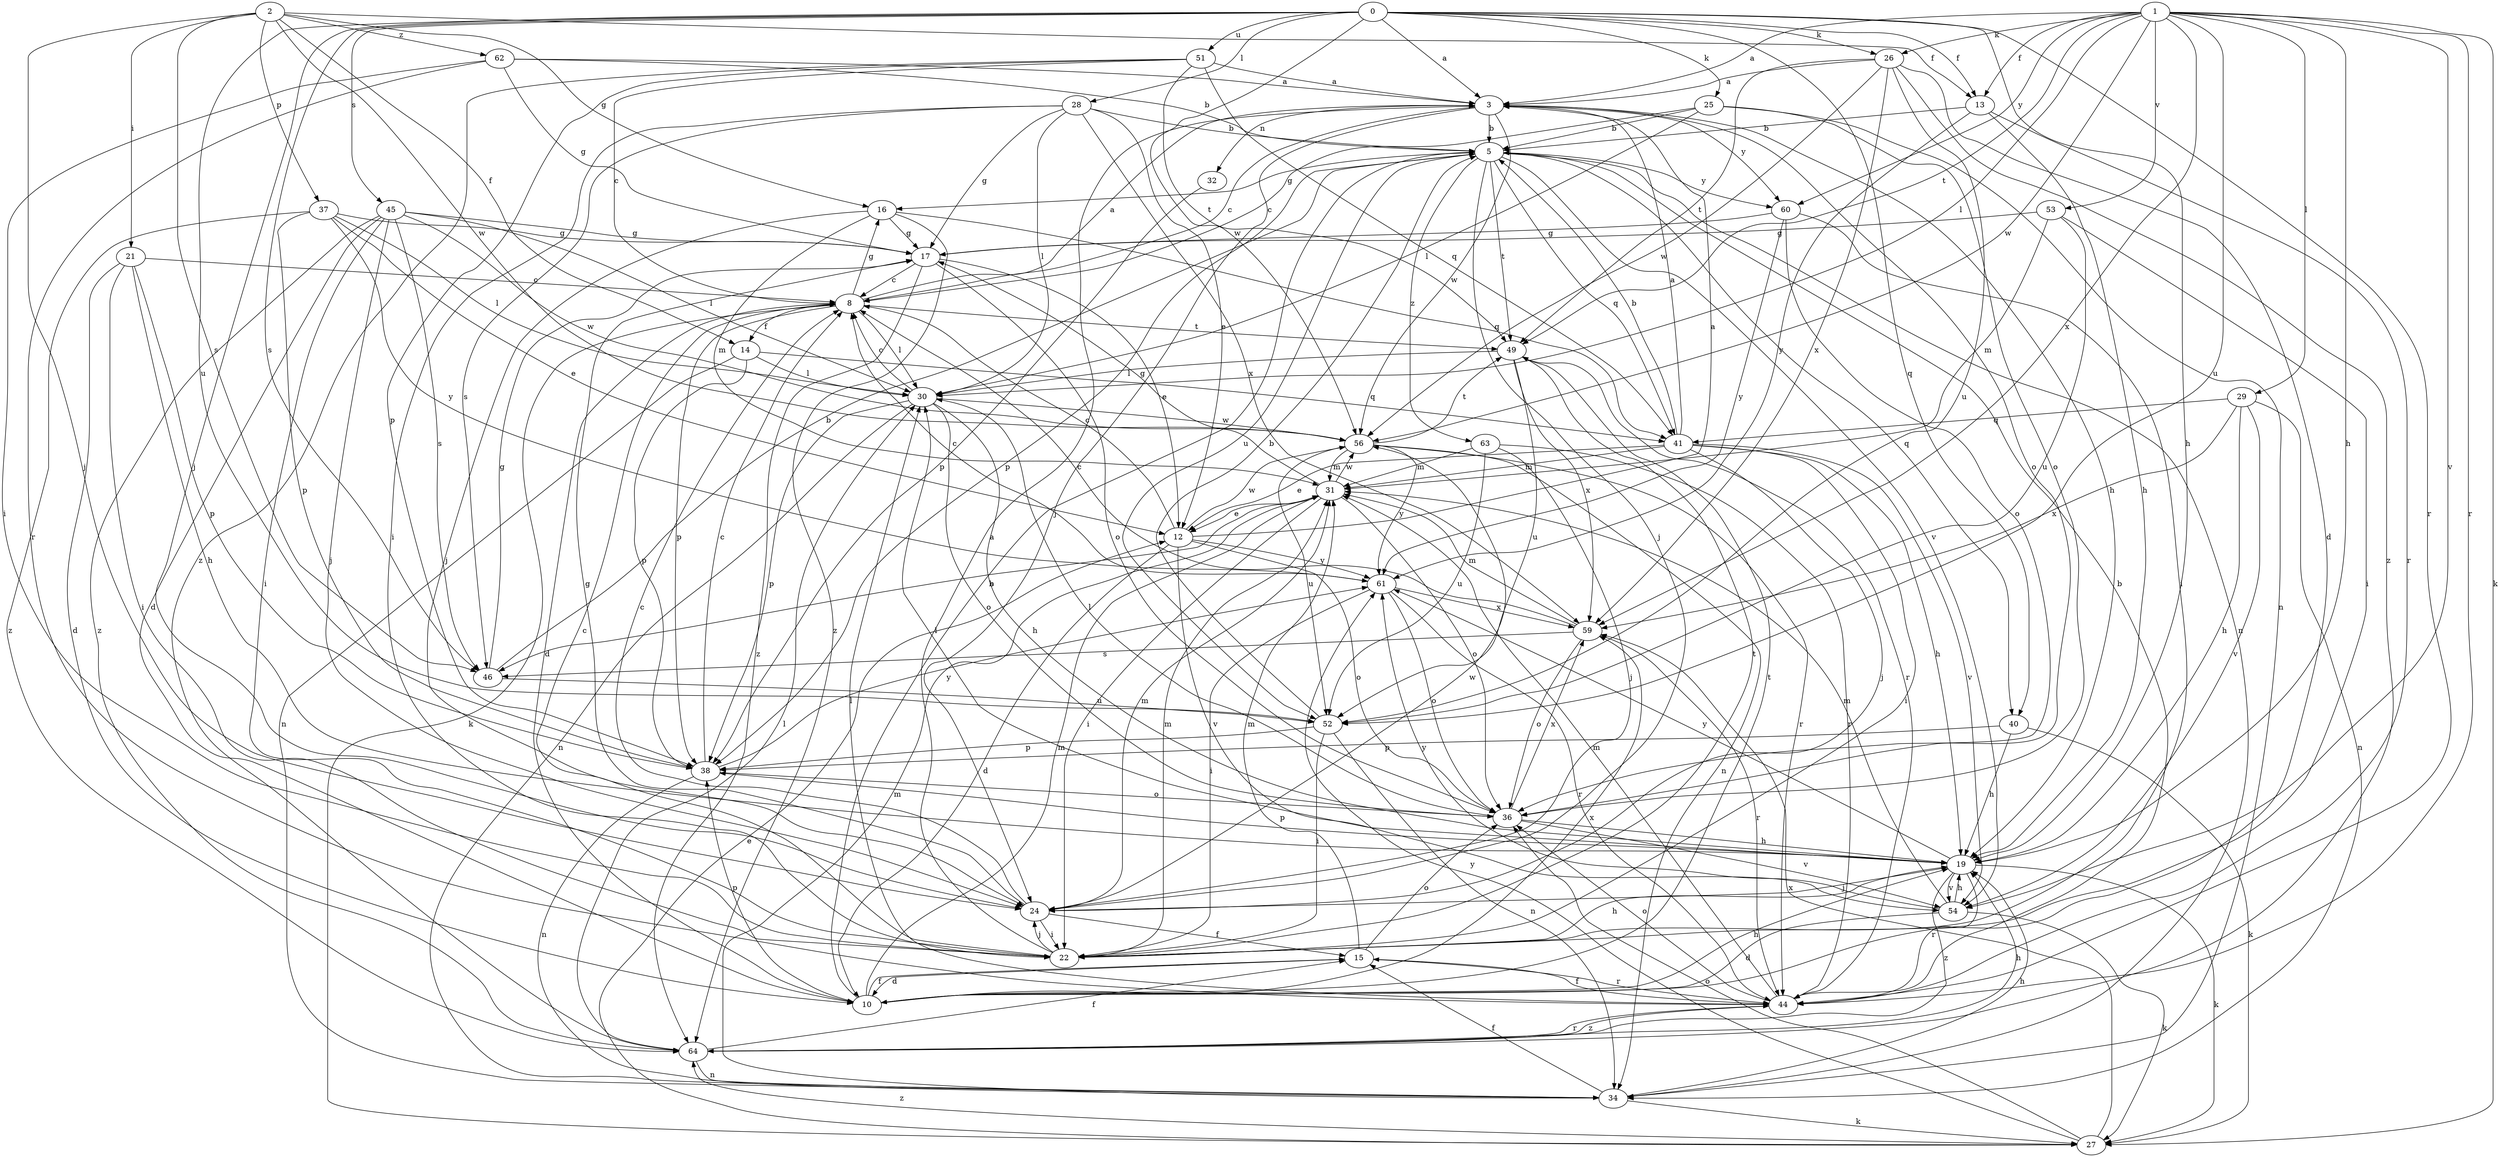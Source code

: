 strict digraph  {
0;
1;
2;
3;
5;
8;
10;
12;
13;
14;
15;
16;
17;
19;
21;
22;
24;
25;
26;
27;
28;
29;
30;
31;
32;
34;
36;
37;
38;
40;
41;
44;
45;
46;
49;
51;
52;
53;
54;
56;
59;
60;
61;
62;
63;
64;
0 -> 3  [label=a];
0 -> 13  [label=f];
0 -> 19  [label=h];
0 -> 24  [label=j];
0 -> 25  [label=k];
0 -> 26  [label=k];
0 -> 28  [label=l];
0 -> 40  [label=q];
0 -> 44  [label=r];
0 -> 45  [label=s];
0 -> 46  [label=s];
0 -> 51  [label=u];
0 -> 52  [label=u];
0 -> 56  [label=w];
1 -> 3  [label=a];
1 -> 13  [label=f];
1 -> 19  [label=h];
1 -> 26  [label=k];
1 -> 27  [label=k];
1 -> 29  [label=l];
1 -> 30  [label=l];
1 -> 44  [label=r];
1 -> 49  [label=t];
1 -> 52  [label=u];
1 -> 53  [label=v];
1 -> 54  [label=v];
1 -> 56  [label=w];
1 -> 59  [label=x];
1 -> 60  [label=y];
2 -> 13  [label=f];
2 -> 14  [label=f];
2 -> 16  [label=g];
2 -> 21  [label=i];
2 -> 24  [label=j];
2 -> 37  [label=p];
2 -> 46  [label=s];
2 -> 56  [label=w];
2 -> 62  [label=z];
3 -> 5  [label=b];
3 -> 8  [label=c];
3 -> 19  [label=h];
3 -> 24  [label=j];
3 -> 32  [label=n];
3 -> 36  [label=o];
3 -> 56  [label=w];
3 -> 60  [label=y];
5 -> 16  [label=g];
5 -> 24  [label=j];
5 -> 34  [label=n];
5 -> 38  [label=p];
5 -> 40  [label=q];
5 -> 41  [label=q];
5 -> 49  [label=t];
5 -> 52  [label=u];
5 -> 54  [label=v];
5 -> 60  [label=y];
5 -> 63  [label=z];
8 -> 3  [label=a];
8 -> 10  [label=d];
8 -> 14  [label=f];
8 -> 16  [label=g];
8 -> 27  [label=k];
8 -> 30  [label=l];
8 -> 38  [label=p];
8 -> 49  [label=t];
10 -> 5  [label=b];
10 -> 15  [label=f];
10 -> 19  [label=h];
10 -> 31  [label=m];
10 -> 38  [label=p];
10 -> 49  [label=t];
10 -> 59  [label=x];
12 -> 3  [label=a];
12 -> 8  [label=c];
12 -> 10  [label=d];
12 -> 36  [label=o];
12 -> 54  [label=v];
12 -> 56  [label=w];
12 -> 61  [label=y];
13 -> 5  [label=b];
13 -> 19  [label=h];
13 -> 44  [label=r];
13 -> 61  [label=y];
14 -> 30  [label=l];
14 -> 34  [label=n];
14 -> 38  [label=p];
14 -> 41  [label=q];
15 -> 10  [label=d];
15 -> 31  [label=m];
15 -> 36  [label=o];
15 -> 44  [label=r];
16 -> 17  [label=g];
16 -> 24  [label=j];
16 -> 31  [label=m];
16 -> 41  [label=q];
16 -> 64  [label=z];
17 -> 8  [label=c];
17 -> 12  [label=e];
17 -> 36  [label=o];
17 -> 64  [label=z];
19 -> 24  [label=j];
19 -> 27  [label=k];
19 -> 30  [label=l];
19 -> 38  [label=p];
19 -> 44  [label=r];
19 -> 54  [label=v];
19 -> 61  [label=y];
19 -> 64  [label=z];
21 -> 8  [label=c];
21 -> 10  [label=d];
21 -> 19  [label=h];
21 -> 22  [label=i];
21 -> 38  [label=p];
22 -> 3  [label=a];
22 -> 8  [label=c];
22 -> 19  [label=h];
22 -> 24  [label=j];
22 -> 31  [label=m];
22 -> 49  [label=t];
24 -> 8  [label=c];
24 -> 15  [label=f];
24 -> 17  [label=g];
24 -> 22  [label=i];
24 -> 31  [label=m];
24 -> 56  [label=w];
25 -> 5  [label=b];
25 -> 8  [label=c];
25 -> 30  [label=l];
25 -> 34  [label=n];
25 -> 36  [label=o];
26 -> 3  [label=a];
26 -> 10  [label=d];
26 -> 49  [label=t];
26 -> 52  [label=u];
26 -> 56  [label=w];
26 -> 59  [label=x];
26 -> 64  [label=z];
27 -> 12  [label=e];
27 -> 36  [label=o];
27 -> 59  [label=x];
27 -> 61  [label=y];
27 -> 64  [label=z];
28 -> 5  [label=b];
28 -> 12  [label=e];
28 -> 17  [label=g];
28 -> 22  [label=i];
28 -> 30  [label=l];
28 -> 46  [label=s];
28 -> 59  [label=x];
29 -> 19  [label=h];
29 -> 34  [label=n];
29 -> 41  [label=q];
29 -> 54  [label=v];
29 -> 59  [label=x];
30 -> 8  [label=c];
30 -> 19  [label=h];
30 -> 34  [label=n];
30 -> 36  [label=o];
30 -> 38  [label=p];
30 -> 56  [label=w];
31 -> 12  [label=e];
31 -> 17  [label=g];
31 -> 22  [label=i];
31 -> 36  [label=o];
31 -> 46  [label=s];
31 -> 56  [label=w];
32 -> 38  [label=p];
34 -> 15  [label=f];
34 -> 19  [label=h];
34 -> 27  [label=k];
34 -> 31  [label=m];
36 -> 19  [label=h];
36 -> 30  [label=l];
36 -> 54  [label=v];
36 -> 59  [label=x];
37 -> 12  [label=e];
37 -> 17  [label=g];
37 -> 30  [label=l];
37 -> 38  [label=p];
37 -> 61  [label=y];
37 -> 64  [label=z];
38 -> 8  [label=c];
38 -> 34  [label=n];
38 -> 36  [label=o];
38 -> 61  [label=y];
40 -> 19  [label=h];
40 -> 27  [label=k];
40 -> 38  [label=p];
41 -> 3  [label=a];
41 -> 5  [label=b];
41 -> 12  [label=e];
41 -> 19  [label=h];
41 -> 22  [label=i];
41 -> 24  [label=j];
41 -> 31  [label=m];
41 -> 54  [label=v];
44 -> 5  [label=b];
44 -> 15  [label=f];
44 -> 30  [label=l];
44 -> 31  [label=m];
44 -> 36  [label=o];
44 -> 64  [label=z];
45 -> 10  [label=d];
45 -> 17  [label=g];
45 -> 22  [label=i];
45 -> 24  [label=j];
45 -> 30  [label=l];
45 -> 46  [label=s];
45 -> 56  [label=w];
45 -> 64  [label=z];
46 -> 5  [label=b];
46 -> 17  [label=g];
46 -> 52  [label=u];
49 -> 30  [label=l];
49 -> 44  [label=r];
49 -> 52  [label=u];
49 -> 59  [label=x];
51 -> 3  [label=a];
51 -> 8  [label=c];
51 -> 38  [label=p];
51 -> 41  [label=q];
51 -> 49  [label=t];
51 -> 64  [label=z];
52 -> 5  [label=b];
52 -> 22  [label=i];
52 -> 34  [label=n];
52 -> 38  [label=p];
53 -> 17  [label=g];
53 -> 22  [label=i];
53 -> 31  [label=m];
53 -> 52  [label=u];
54 -> 10  [label=d];
54 -> 19  [label=h];
54 -> 27  [label=k];
54 -> 31  [label=m];
54 -> 61  [label=y];
56 -> 31  [label=m];
56 -> 34  [label=n];
56 -> 44  [label=r];
56 -> 49  [label=t];
56 -> 52  [label=u];
56 -> 61  [label=y];
59 -> 8  [label=c];
59 -> 31  [label=m];
59 -> 36  [label=o];
59 -> 44  [label=r];
59 -> 46  [label=s];
60 -> 17  [label=g];
60 -> 22  [label=i];
60 -> 36  [label=o];
60 -> 61  [label=y];
61 -> 8  [label=c];
61 -> 22  [label=i];
61 -> 36  [label=o];
61 -> 44  [label=r];
61 -> 59  [label=x];
62 -> 3  [label=a];
62 -> 5  [label=b];
62 -> 17  [label=g];
62 -> 22  [label=i];
62 -> 44  [label=r];
63 -> 24  [label=j];
63 -> 31  [label=m];
63 -> 44  [label=r];
63 -> 52  [label=u];
64 -> 15  [label=f];
64 -> 19  [label=h];
64 -> 30  [label=l];
64 -> 34  [label=n];
64 -> 44  [label=r];
}
